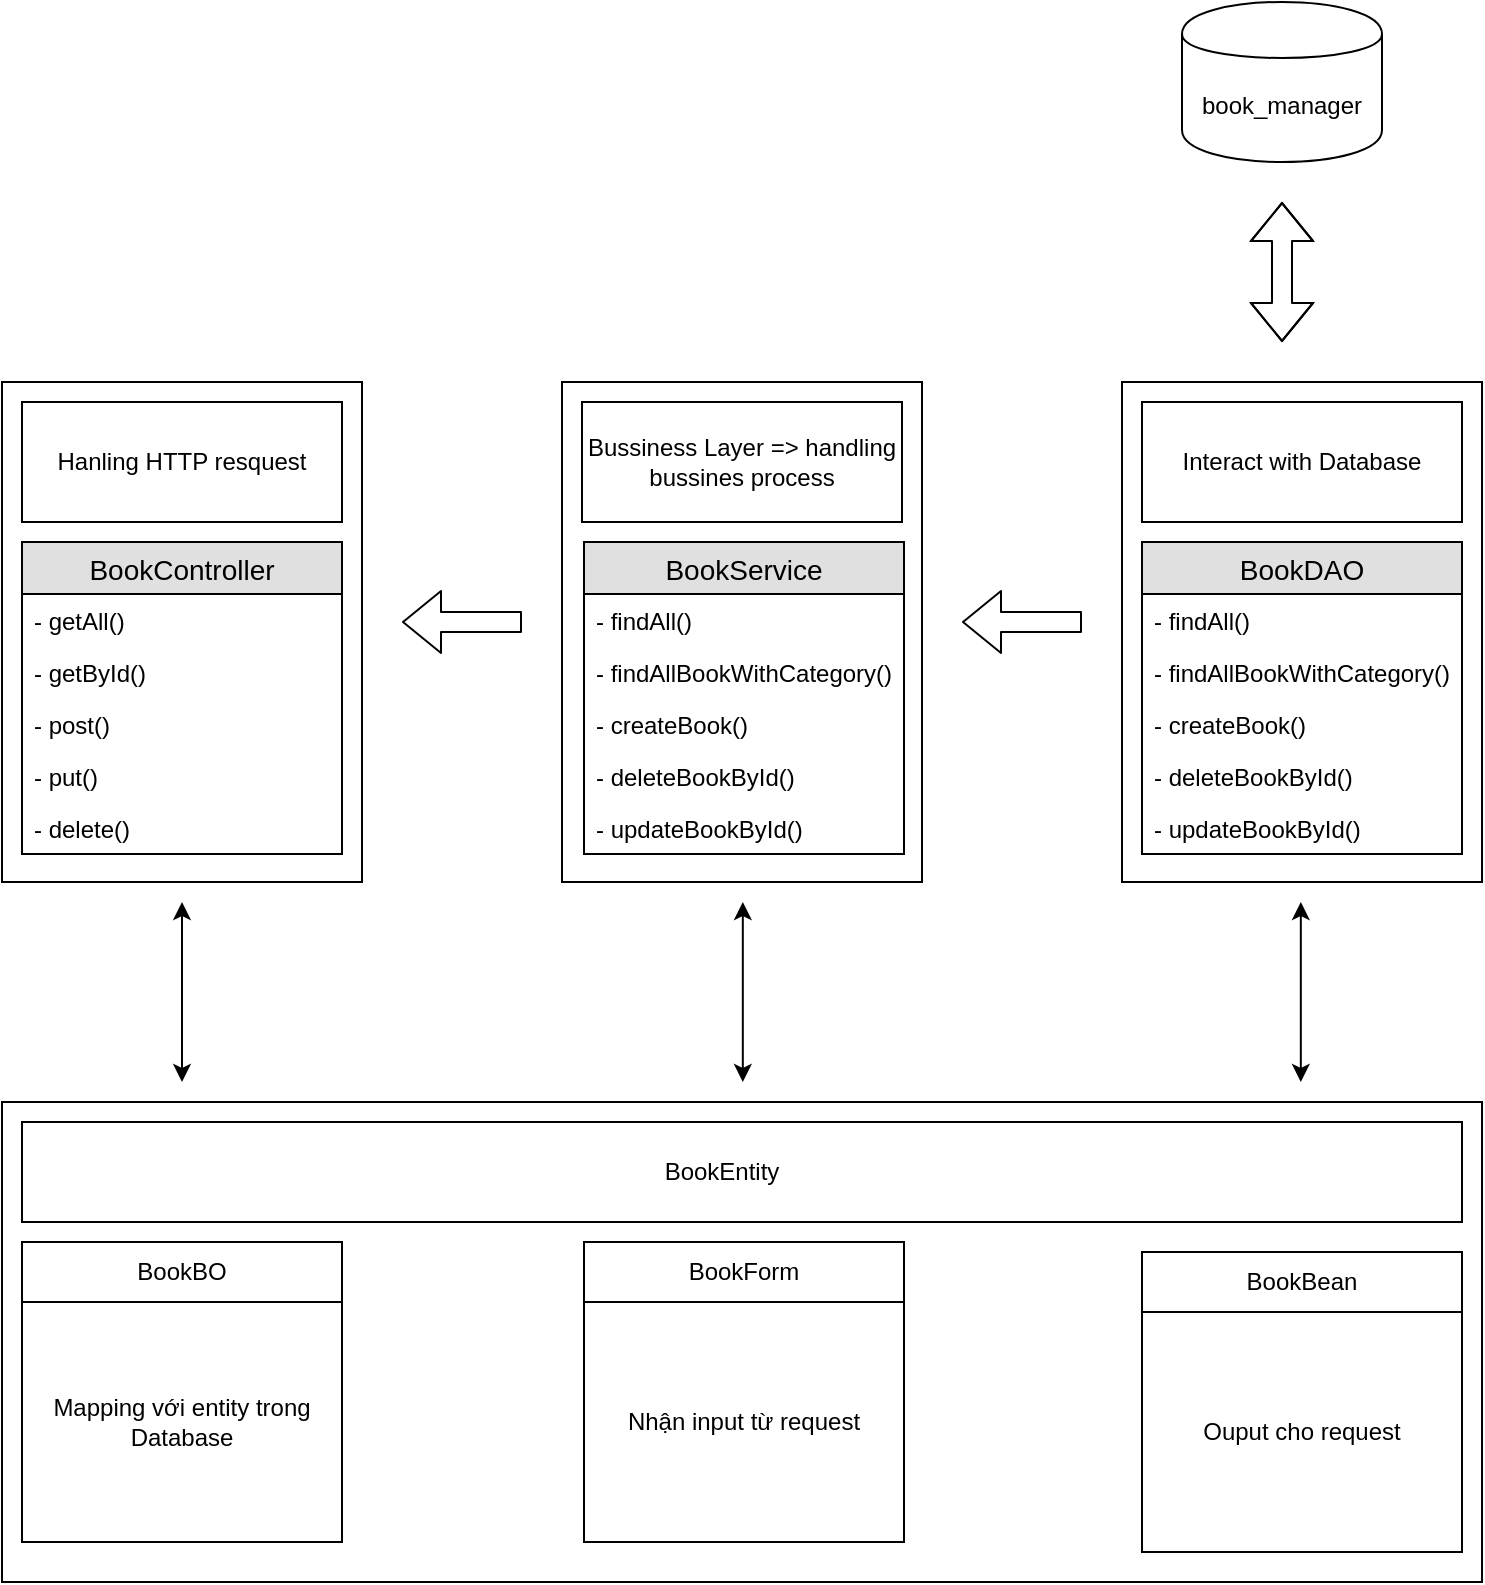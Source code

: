 <mxfile version="12.7.9" type="device"><diagram id="u38zonsF39ZcSETz3BoX" name="Page-1"><mxGraphModel dx="1483" dy="2050" grid="1" gridSize="10" guides="1" tooltips="1" connect="1" arrows="1" fold="1" page="1" pageScale="1" pageWidth="850" pageHeight="1100" math="0" shadow="0"><root><mxCell id="0"/><mxCell id="1" parent="0"/><mxCell id="C3k51qEYASwuYktIsPG_-9" value="" style="rounded=0;whiteSpace=wrap;html=1;" vertex="1" parent="1"><mxGeometry x="160" y="40" width="180" height="250" as="geometry"/></mxCell><mxCell id="C3k51qEYASwuYktIsPG_-2" value="BookController" style="swimlane;fontStyle=0;childLayout=stackLayout;horizontal=1;startSize=26;fillColor=#e0e0e0;horizontalStack=0;resizeParent=1;resizeParentMax=0;resizeLast=0;collapsible=1;marginBottom=0;swimlaneFillColor=#ffffff;align=center;fontSize=14;" vertex="1" parent="1"><mxGeometry x="170" y="120" width="160" height="156" as="geometry"/></mxCell><mxCell id="C3k51qEYASwuYktIsPG_-3" value="- getAll()" style="text;strokeColor=none;fillColor=none;spacingLeft=4;spacingRight=4;overflow=hidden;rotatable=0;points=[[0,0.5],[1,0.5]];portConstraint=eastwest;fontSize=12;" vertex="1" parent="C3k51qEYASwuYktIsPG_-2"><mxGeometry y="26" width="160" height="26" as="geometry"/></mxCell><mxCell id="C3k51qEYASwuYktIsPG_-4" value="- getById()" style="text;strokeColor=none;fillColor=none;spacingLeft=4;spacingRight=4;overflow=hidden;rotatable=0;points=[[0,0.5],[1,0.5]];portConstraint=eastwest;fontSize=12;" vertex="1" parent="C3k51qEYASwuYktIsPG_-2"><mxGeometry y="52" width="160" height="26" as="geometry"/></mxCell><mxCell id="C3k51qEYASwuYktIsPG_-5" value="- post()&#10;" style="text;strokeColor=none;fillColor=none;spacingLeft=4;spacingRight=4;overflow=hidden;rotatable=0;points=[[0,0.5],[1,0.5]];portConstraint=eastwest;fontSize=12;" vertex="1" parent="C3k51qEYASwuYktIsPG_-2"><mxGeometry y="78" width="160" height="26" as="geometry"/></mxCell><mxCell id="C3k51qEYASwuYktIsPG_-6" value="- put()" style="text;strokeColor=none;fillColor=none;spacingLeft=4;spacingRight=4;overflow=hidden;rotatable=0;points=[[0,0.5],[1,0.5]];portConstraint=eastwest;fontSize=12;" vertex="1" parent="C3k51qEYASwuYktIsPG_-2"><mxGeometry y="104" width="160" height="26" as="geometry"/></mxCell><mxCell id="C3k51qEYASwuYktIsPG_-7" value="- delete()" style="text;strokeColor=none;fillColor=none;spacingLeft=4;spacingRight=4;overflow=hidden;rotatable=0;points=[[0,0.5],[1,0.5]];portConstraint=eastwest;fontSize=12;" vertex="1" parent="C3k51qEYASwuYktIsPG_-2"><mxGeometry y="130" width="160" height="26" as="geometry"/></mxCell><mxCell id="C3k51qEYASwuYktIsPG_-10" value="Hanling HTTP resquest" style="rounded=0;whiteSpace=wrap;html=1;" vertex="1" parent="1"><mxGeometry x="170" y="50" width="160" height="60" as="geometry"/></mxCell><mxCell id="C3k51qEYASwuYktIsPG_-11" value="" style="rounded=0;whiteSpace=wrap;html=1;" vertex="1" parent="1"><mxGeometry x="440" y="40" width="180" height="250" as="geometry"/></mxCell><mxCell id="C3k51qEYASwuYktIsPG_-12" value="" style="rounded=0;whiteSpace=wrap;html=1;" vertex="1" parent="1"><mxGeometry x="720" y="40" width="180" height="250" as="geometry"/></mxCell><mxCell id="C3k51qEYASwuYktIsPG_-13" value="BookService" style="swimlane;fontStyle=0;childLayout=stackLayout;horizontal=1;startSize=26;fillColor=#e0e0e0;horizontalStack=0;resizeParent=1;resizeParentMax=0;resizeLast=0;collapsible=1;marginBottom=0;swimlaneFillColor=#ffffff;align=center;fontSize=14;" vertex="1" parent="1"><mxGeometry x="451" y="120" width="160" height="156" as="geometry"/></mxCell><mxCell id="C3k51qEYASwuYktIsPG_-14" value="- findAll()" style="text;strokeColor=none;fillColor=none;spacingLeft=4;spacingRight=4;overflow=hidden;rotatable=0;points=[[0,0.5],[1,0.5]];portConstraint=eastwest;fontSize=12;" vertex="1" parent="C3k51qEYASwuYktIsPG_-13"><mxGeometry y="26" width="160" height="26" as="geometry"/></mxCell><mxCell id="C3k51qEYASwuYktIsPG_-21" value="- findAllBookWithCategory()" style="text;strokeColor=none;fillColor=none;spacingLeft=4;spacingRight=4;overflow=hidden;rotatable=0;points=[[0,0.5],[1,0.5]];portConstraint=eastwest;fontSize=12;" vertex="1" parent="C3k51qEYASwuYktIsPG_-13"><mxGeometry y="52" width="160" height="26" as="geometry"/></mxCell><mxCell id="C3k51qEYASwuYktIsPG_-17" value="- createBook()" style="text;strokeColor=none;fillColor=none;spacingLeft=4;spacingRight=4;overflow=hidden;rotatable=0;points=[[0,0.5],[1,0.5]];portConstraint=eastwest;fontSize=12;" vertex="1" parent="C3k51qEYASwuYktIsPG_-13"><mxGeometry y="78" width="160" height="26" as="geometry"/></mxCell><mxCell id="C3k51qEYASwuYktIsPG_-18" value="- deleteBookById()" style="text;strokeColor=none;fillColor=none;spacingLeft=4;spacingRight=4;overflow=hidden;rotatable=0;points=[[0,0.5],[1,0.5]];portConstraint=eastwest;fontSize=12;" vertex="1" parent="C3k51qEYASwuYktIsPG_-13"><mxGeometry y="104" width="160" height="26" as="geometry"/></mxCell><mxCell id="C3k51qEYASwuYktIsPG_-20" value="- updateBookById()" style="text;strokeColor=none;fillColor=none;spacingLeft=4;spacingRight=4;overflow=hidden;rotatable=0;points=[[0,0.5],[1,0.5]];portConstraint=eastwest;fontSize=12;" vertex="1" parent="C3k51qEYASwuYktIsPG_-13"><mxGeometry y="130" width="160" height="26" as="geometry"/></mxCell><mxCell id="C3k51qEYASwuYktIsPG_-19" value="Bussiness Layer =&amp;gt; handling bussines process" style="rounded=0;whiteSpace=wrap;html=1;" vertex="1" parent="1"><mxGeometry x="450" y="50" width="160" height="60" as="geometry"/></mxCell><mxCell id="C3k51qEYASwuYktIsPG_-22" value="BookDAO" style="swimlane;fontStyle=0;childLayout=stackLayout;horizontal=1;startSize=26;fillColor=#e0e0e0;horizontalStack=0;resizeParent=1;resizeParentMax=0;resizeLast=0;collapsible=1;marginBottom=0;swimlaneFillColor=#ffffff;align=center;fontSize=14;" vertex="1" parent="1"><mxGeometry x="730" y="120" width="160" height="156" as="geometry"/></mxCell><mxCell id="C3k51qEYASwuYktIsPG_-23" value="- findAll()" style="text;strokeColor=none;fillColor=none;spacingLeft=4;spacingRight=4;overflow=hidden;rotatable=0;points=[[0,0.5],[1,0.5]];portConstraint=eastwest;fontSize=12;" vertex="1" parent="C3k51qEYASwuYktIsPG_-22"><mxGeometry y="26" width="160" height="26" as="geometry"/></mxCell><mxCell id="C3k51qEYASwuYktIsPG_-24" value="- findAllBookWithCategory()" style="text;strokeColor=none;fillColor=none;spacingLeft=4;spacingRight=4;overflow=hidden;rotatable=0;points=[[0,0.5],[1,0.5]];portConstraint=eastwest;fontSize=12;" vertex="1" parent="C3k51qEYASwuYktIsPG_-22"><mxGeometry y="52" width="160" height="26" as="geometry"/></mxCell><mxCell id="C3k51qEYASwuYktIsPG_-25" value="- createBook()" style="text;strokeColor=none;fillColor=none;spacingLeft=4;spacingRight=4;overflow=hidden;rotatable=0;points=[[0,0.5],[1,0.5]];portConstraint=eastwest;fontSize=12;" vertex="1" parent="C3k51qEYASwuYktIsPG_-22"><mxGeometry y="78" width="160" height="26" as="geometry"/></mxCell><mxCell id="C3k51qEYASwuYktIsPG_-26" value="- deleteBookById()" style="text;strokeColor=none;fillColor=none;spacingLeft=4;spacingRight=4;overflow=hidden;rotatable=0;points=[[0,0.5],[1,0.5]];portConstraint=eastwest;fontSize=12;" vertex="1" parent="C3k51qEYASwuYktIsPG_-22"><mxGeometry y="104" width="160" height="26" as="geometry"/></mxCell><mxCell id="C3k51qEYASwuYktIsPG_-27" value="- updateBookById()" style="text;strokeColor=none;fillColor=none;spacingLeft=4;spacingRight=4;overflow=hidden;rotatable=0;points=[[0,0.5],[1,0.5]];portConstraint=eastwest;fontSize=12;" vertex="1" parent="C3k51qEYASwuYktIsPG_-22"><mxGeometry y="130" width="160" height="26" as="geometry"/></mxCell><mxCell id="C3k51qEYASwuYktIsPG_-28" value="Interact with Database" style="rounded=0;whiteSpace=wrap;html=1;" vertex="1" parent="1"><mxGeometry x="730" y="50" width="160" height="60" as="geometry"/></mxCell><mxCell id="C3k51qEYASwuYktIsPG_-29" value="" style="shape=flexArrow;endArrow=classic;startArrow=classic;html=1;" edge="1" parent="1"><mxGeometry width="50" height="50" relative="1" as="geometry"><mxPoint x="800" y="20" as="sourcePoint"/><mxPoint x="800" y="-50" as="targetPoint"/><Array as="points"><mxPoint x="800" y="-20"/></Array></mxGeometry></mxCell><mxCell id="C3k51qEYASwuYktIsPG_-30" value="book_manager" style="shape=cylinder;whiteSpace=wrap;html=1;boundedLbl=1;backgroundOutline=1;" vertex="1" parent="1"><mxGeometry x="750" y="-150" width="100" height="80" as="geometry"/></mxCell><mxCell id="C3k51qEYASwuYktIsPG_-32" value="" style="shape=flexArrow;endArrow=classic;html=1;" edge="1" parent="1"><mxGeometry width="50" height="50" relative="1" as="geometry"><mxPoint x="700" y="160" as="sourcePoint"/><mxPoint x="640" y="160" as="targetPoint"/></mxGeometry></mxCell><mxCell id="C3k51qEYASwuYktIsPG_-33" value="" style="shape=flexArrow;endArrow=classic;html=1;" edge="1" parent="1"><mxGeometry width="50" height="50" relative="1" as="geometry"><mxPoint x="420" y="160" as="sourcePoint"/><mxPoint x="360" y="160" as="targetPoint"/></mxGeometry></mxCell><mxCell id="C3k51qEYASwuYktIsPG_-35" value="" style="rounded=0;whiteSpace=wrap;html=1;" vertex="1" parent="1"><mxGeometry x="160" y="400" width="740" height="240" as="geometry"/></mxCell><mxCell id="C3k51qEYASwuYktIsPG_-36" value="" style="rounded=0;whiteSpace=wrap;html=1;" vertex="1" parent="1"><mxGeometry x="170" y="410" width="720" height="50" as="geometry"/></mxCell><mxCell id="C3k51qEYASwuYktIsPG_-55" value="BookEntity" style="text;html=1;strokeColor=none;fillColor=none;align=center;verticalAlign=middle;whiteSpace=wrap;rounded=0;" vertex="1" parent="1"><mxGeometry x="500" y="425" width="40" height="20" as="geometry"/></mxCell><mxCell id="C3k51qEYASwuYktIsPG_-58" value="" style="group" vertex="1" connectable="0" parent="1"><mxGeometry x="170" y="470" width="160" height="150" as="geometry"/></mxCell><mxCell id="C3k51qEYASwuYktIsPG_-56" value="BookBO" style="rounded=0;whiteSpace=wrap;html=1;" vertex="1" parent="C3k51qEYASwuYktIsPG_-58"><mxGeometry width="160" height="30" as="geometry"/></mxCell><mxCell id="C3k51qEYASwuYktIsPG_-57" value="Mapping với entity trong Database" style="rounded=0;whiteSpace=wrap;html=1;" vertex="1" parent="C3k51qEYASwuYktIsPG_-58"><mxGeometry y="30" width="160" height="120" as="geometry"/></mxCell><mxCell id="C3k51qEYASwuYktIsPG_-59" value="" style="group" vertex="1" connectable="0" parent="1"><mxGeometry x="451" y="470" width="160" height="150" as="geometry"/></mxCell><mxCell id="C3k51qEYASwuYktIsPG_-60" value="BookForm" style="rounded=0;whiteSpace=wrap;html=1;" vertex="1" parent="C3k51qEYASwuYktIsPG_-59"><mxGeometry width="160" height="30" as="geometry"/></mxCell><mxCell id="C3k51qEYASwuYktIsPG_-61" value="Nhận input từ request" style="rounded=0;whiteSpace=wrap;html=1;" vertex="1" parent="C3k51qEYASwuYktIsPG_-59"><mxGeometry y="30" width="160" height="120" as="geometry"/></mxCell><mxCell id="C3k51qEYASwuYktIsPG_-62" value="" style="group" vertex="1" connectable="0" parent="1"><mxGeometry x="730" y="475" width="160" height="150" as="geometry"/></mxCell><mxCell id="C3k51qEYASwuYktIsPG_-63" value="BookBean" style="rounded=0;whiteSpace=wrap;html=1;" vertex="1" parent="C3k51qEYASwuYktIsPG_-62"><mxGeometry width="160" height="30" as="geometry"/></mxCell><mxCell id="C3k51qEYASwuYktIsPG_-64" value="Ouput cho request" style="rounded=0;whiteSpace=wrap;html=1;" vertex="1" parent="C3k51qEYASwuYktIsPG_-62"><mxGeometry y="30" width="160" height="120" as="geometry"/></mxCell><mxCell id="C3k51qEYASwuYktIsPG_-65" value="" style="endArrow=classic;startArrow=classic;html=1;" edge="1" parent="1"><mxGeometry width="50" height="50" relative="1" as="geometry"><mxPoint x="250" y="390" as="sourcePoint"/><mxPoint x="250" y="300" as="targetPoint"/></mxGeometry></mxCell><mxCell id="C3k51qEYASwuYktIsPG_-66" value="" style="endArrow=classic;startArrow=classic;html=1;" edge="1" parent="1"><mxGeometry width="50" height="50" relative="1" as="geometry"><mxPoint x="530.41" y="390" as="sourcePoint"/><mxPoint x="530.41" y="300" as="targetPoint"/></mxGeometry></mxCell><mxCell id="C3k51qEYASwuYktIsPG_-67" value="" style="endArrow=classic;startArrow=classic;html=1;" edge="1" parent="1"><mxGeometry width="50" height="50" relative="1" as="geometry"><mxPoint x="809.41" y="390" as="sourcePoint"/><mxPoint x="809.41" y="300" as="targetPoint"/></mxGeometry></mxCell></root></mxGraphModel></diagram></mxfile>